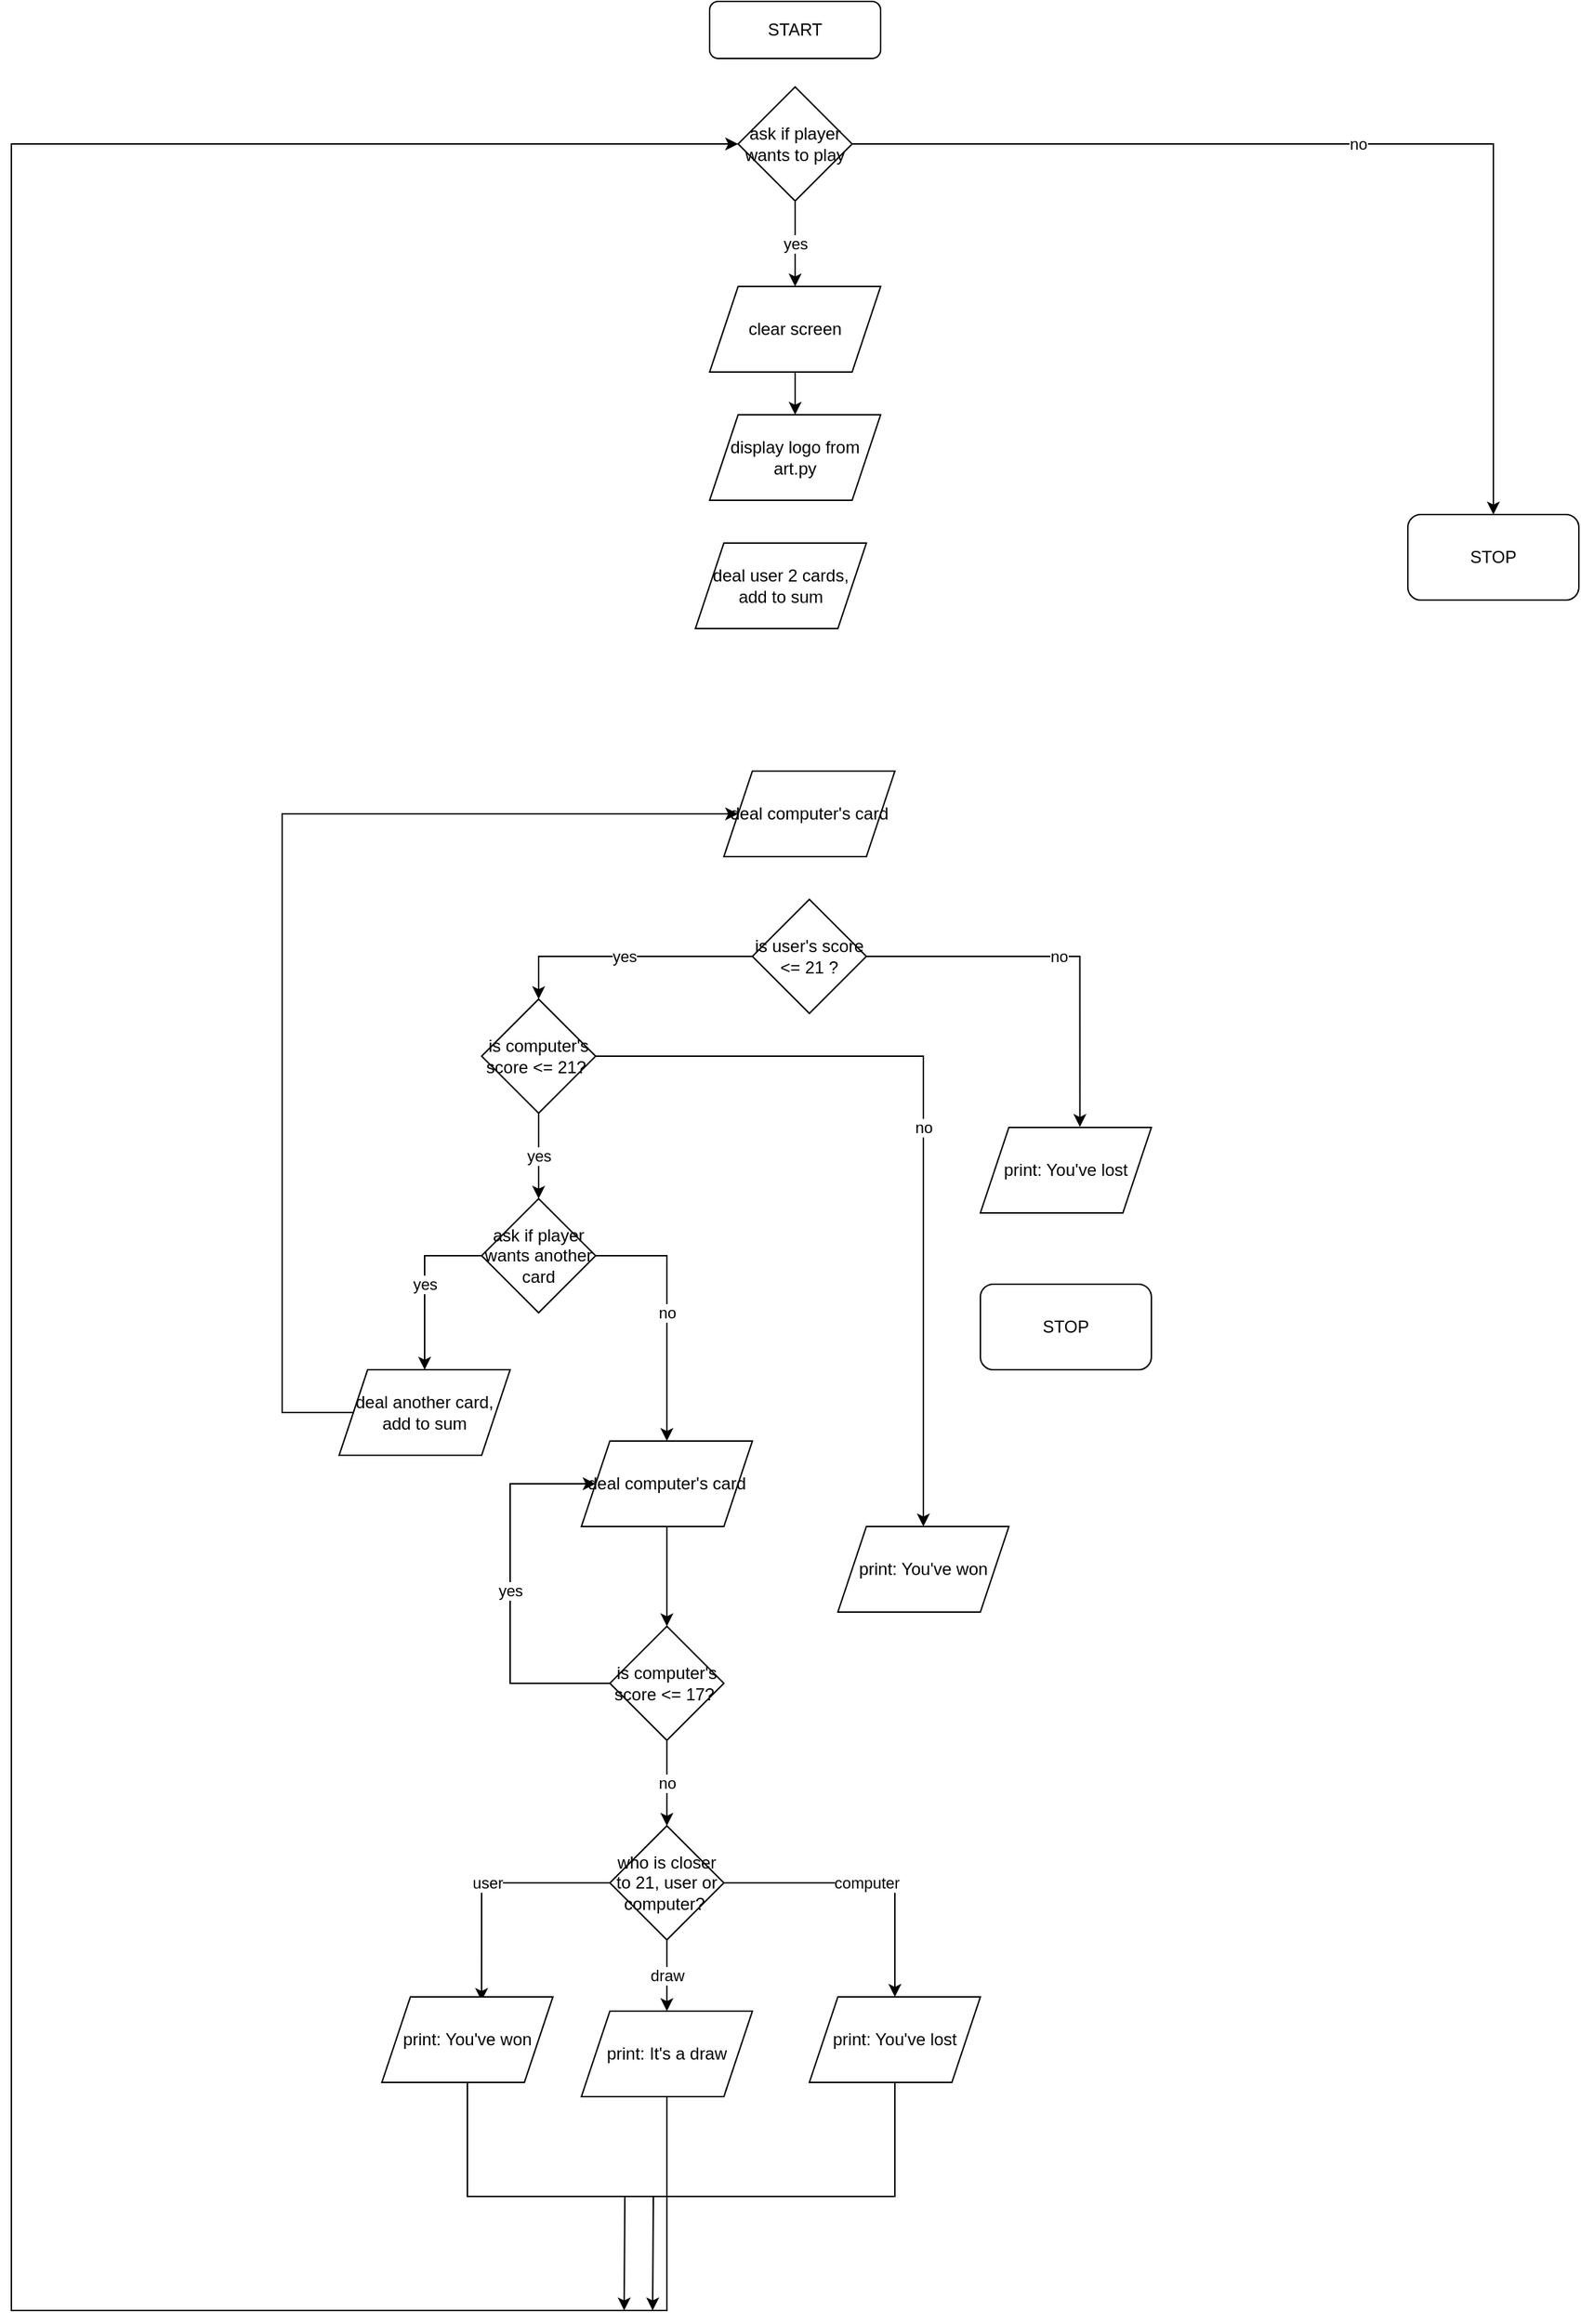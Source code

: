 <mxfile version="20.2.7" type="github">
  <diagram id="C5RBs43oDa-KdzZeNtuy" name="Page-1">
    <mxGraphModel dx="2211" dy="728" grid="1" gridSize="10" guides="1" tooltips="1" connect="1" arrows="1" fold="1" page="1" pageScale="1" pageWidth="827" pageHeight="1169" math="0" shadow="0">
      <root>
        <mxCell id="WIyWlLk6GJQsqaUBKTNV-0" />
        <mxCell id="WIyWlLk6GJQsqaUBKTNV-1" parent="WIyWlLk6GJQsqaUBKTNV-0" />
        <mxCell id="WIyWlLk6GJQsqaUBKTNV-3" value="START" style="rounded=1;whiteSpace=wrap;html=1;fontSize=12;glass=0;strokeWidth=1;shadow=0;" parent="WIyWlLk6GJQsqaUBKTNV-1" vertex="1">
          <mxGeometry x="160" y="20" width="120" height="40" as="geometry" />
        </mxCell>
        <mxCell id="Bh-nWVLwaKQK6NmqN_dG-0" value="display logo from art.py" style="shape=parallelogram;perimeter=parallelogramPerimeter;whiteSpace=wrap;html=1;fixedSize=1;" vertex="1" parent="WIyWlLk6GJQsqaUBKTNV-1">
          <mxGeometry x="160" y="310" width="120" height="60" as="geometry" />
        </mxCell>
        <mxCell id="Bh-nWVLwaKQK6NmqN_dG-5" value="no" style="edgeStyle=orthogonalEdgeStyle;rounded=0;orthogonalLoop=1;jettySize=auto;html=1;exitX=1;exitY=0.5;exitDx=0;exitDy=0;entryX=0.5;entryY=0;entryDx=0;entryDy=0;" edge="1" parent="WIyWlLk6GJQsqaUBKTNV-1" source="Bh-nWVLwaKQK6NmqN_dG-3" target="Bh-nWVLwaKQK6NmqN_dG-4">
          <mxGeometry relative="1" as="geometry" />
        </mxCell>
        <mxCell id="Bh-nWVLwaKQK6NmqN_dG-7" value="yes" style="edgeStyle=orthogonalEdgeStyle;rounded=0;orthogonalLoop=1;jettySize=auto;html=1;exitX=0.5;exitY=1;exitDx=0;exitDy=0;entryX=0.5;entryY=0;entryDx=0;entryDy=0;" edge="1" parent="WIyWlLk6GJQsqaUBKTNV-1" source="Bh-nWVLwaKQK6NmqN_dG-3" target="Bh-nWVLwaKQK6NmqN_dG-53">
          <mxGeometry relative="1" as="geometry">
            <mxPoint x="220" y="210" as="targetPoint" />
          </mxGeometry>
        </mxCell>
        <mxCell id="Bh-nWVLwaKQK6NmqN_dG-3" value="ask if player wants to play" style="rhombus;whiteSpace=wrap;html=1;" vertex="1" parent="WIyWlLk6GJQsqaUBKTNV-1">
          <mxGeometry x="180" y="80" width="80" height="80" as="geometry" />
        </mxCell>
        <mxCell id="Bh-nWVLwaKQK6NmqN_dG-4" value="STOP" style="rounded=1;whiteSpace=wrap;html=1;" vertex="1" parent="WIyWlLk6GJQsqaUBKTNV-1">
          <mxGeometry x="650" y="380" width="120" height="60" as="geometry" />
        </mxCell>
        <mxCell id="Bh-nWVLwaKQK6NmqN_dG-8" value="deal user 2 cards, add to sum" style="shape=parallelogram;perimeter=parallelogramPerimeter;whiteSpace=wrap;html=1;fixedSize=1;" vertex="1" parent="WIyWlLk6GJQsqaUBKTNV-1">
          <mxGeometry x="150" y="400" width="120" height="60" as="geometry" />
        </mxCell>
        <mxCell id="Bh-nWVLwaKQK6NmqN_dG-9" value="deal computer&#39;s card" style="shape=parallelogram;perimeter=parallelogramPerimeter;whiteSpace=wrap;html=1;fixedSize=1;" vertex="1" parent="WIyWlLk6GJQsqaUBKTNV-1">
          <mxGeometry x="170" y="560" width="120" height="60" as="geometry" />
        </mxCell>
        <mxCell id="Bh-nWVLwaKQK6NmqN_dG-19" value="yes" style="edgeStyle=orthogonalEdgeStyle;rounded=0;orthogonalLoop=1;jettySize=auto;html=1;exitX=0;exitY=0.5;exitDx=0;exitDy=0;entryX=0.5;entryY=0;entryDx=0;entryDy=0;" edge="1" parent="WIyWlLk6GJQsqaUBKTNV-1" source="Bh-nWVLwaKQK6NmqN_dG-10" target="Bh-nWVLwaKQK6NmqN_dG-11">
          <mxGeometry relative="1" as="geometry" />
        </mxCell>
        <mxCell id="Bh-nWVLwaKQK6NmqN_dG-38" value="no" style="edgeStyle=orthogonalEdgeStyle;rounded=0;orthogonalLoop=1;jettySize=auto;html=1;exitX=1;exitY=0.5;exitDx=0;exitDy=0;entryX=0.5;entryY=0;entryDx=0;entryDy=0;" edge="1" parent="WIyWlLk6GJQsqaUBKTNV-1" source="Bh-nWVLwaKQK6NmqN_dG-10" target="Bh-nWVLwaKQK6NmqN_dG-37">
          <mxGeometry relative="1" as="geometry" />
        </mxCell>
        <mxCell id="Bh-nWVLwaKQK6NmqN_dG-10" value="ask if player wants another card" style="rhombus;whiteSpace=wrap;html=1;" vertex="1" parent="WIyWlLk6GJQsqaUBKTNV-1">
          <mxGeometry y="860" width="80" height="80" as="geometry" />
        </mxCell>
        <mxCell id="Bh-nWVLwaKQK6NmqN_dG-32" style="edgeStyle=orthogonalEdgeStyle;rounded=0;orthogonalLoop=1;jettySize=auto;html=1;exitX=0;exitY=0.5;exitDx=0;exitDy=0;entryX=0;entryY=0.5;entryDx=0;entryDy=0;" edge="1" parent="WIyWlLk6GJQsqaUBKTNV-1" source="Bh-nWVLwaKQK6NmqN_dG-11" target="Bh-nWVLwaKQK6NmqN_dG-9">
          <mxGeometry relative="1" as="geometry">
            <mxPoint x="-130" y="580" as="targetPoint" />
            <Array as="points">
              <mxPoint x="-140" y="1010" />
              <mxPoint x="-140" y="590" />
            </Array>
          </mxGeometry>
        </mxCell>
        <mxCell id="Bh-nWVLwaKQK6NmqN_dG-11" value="deal another card, add to sum" style="shape=parallelogram;perimeter=parallelogramPerimeter;whiteSpace=wrap;html=1;fixedSize=1;" vertex="1" parent="WIyWlLk6GJQsqaUBKTNV-1">
          <mxGeometry x="-100" y="980" width="120" height="60" as="geometry" />
        </mxCell>
        <mxCell id="Bh-nWVLwaKQK6NmqN_dG-15" value="yes" style="edgeStyle=orthogonalEdgeStyle;rounded=0;orthogonalLoop=1;jettySize=auto;html=1;exitX=0;exitY=0.5;exitDx=0;exitDy=0;entryX=0.5;entryY=0;entryDx=0;entryDy=0;" edge="1" parent="WIyWlLk6GJQsqaUBKTNV-1" source="Bh-nWVLwaKQK6NmqN_dG-14" target="Bh-nWVLwaKQK6NmqN_dG-26">
          <mxGeometry relative="1" as="geometry" />
        </mxCell>
        <mxCell id="Bh-nWVLwaKQK6NmqN_dG-18" value="no" style="edgeStyle=orthogonalEdgeStyle;rounded=0;orthogonalLoop=1;jettySize=auto;html=1;exitX=1;exitY=0.5;exitDx=0;exitDy=0;entryX=0.582;entryY=-0.006;entryDx=0;entryDy=0;entryPerimeter=0;exitPerimeter=0;" edge="1" parent="WIyWlLk6GJQsqaUBKTNV-1" source="Bh-nWVLwaKQK6NmqN_dG-14" target="Bh-nWVLwaKQK6NmqN_dG-17">
          <mxGeometry relative="1" as="geometry">
            <Array as="points">
              <mxPoint x="420" y="690" />
            </Array>
          </mxGeometry>
        </mxCell>
        <mxCell id="Bh-nWVLwaKQK6NmqN_dG-14" value="is user&#39;s score &amp;lt;= 21 ?" style="rhombus;whiteSpace=wrap;html=1;" vertex="1" parent="WIyWlLk6GJQsqaUBKTNV-1">
          <mxGeometry x="190" y="650" width="80" height="80" as="geometry" />
        </mxCell>
        <mxCell id="Bh-nWVLwaKQK6NmqN_dG-16" value="STOP" style="rounded=1;whiteSpace=wrap;html=1;" vertex="1" parent="WIyWlLk6GJQsqaUBKTNV-1">
          <mxGeometry x="350" y="920" width="120" height="60" as="geometry" />
        </mxCell>
        <mxCell id="Bh-nWVLwaKQK6NmqN_dG-17" value="print: You&#39;ve lost" style="shape=parallelogram;perimeter=parallelogramPerimeter;whiteSpace=wrap;html=1;fixedSize=1;" vertex="1" parent="WIyWlLk6GJQsqaUBKTNV-1">
          <mxGeometry x="350" y="810" width="120" height="60" as="geometry" />
        </mxCell>
        <mxCell id="Bh-nWVLwaKQK6NmqN_dG-27" value="yes" style="edgeStyle=orthogonalEdgeStyle;rounded=0;orthogonalLoop=1;jettySize=auto;html=1;exitX=0.5;exitY=1;exitDx=0;exitDy=0;entryX=0.5;entryY=0;entryDx=0;entryDy=0;" edge="1" parent="WIyWlLk6GJQsqaUBKTNV-1" source="Bh-nWVLwaKQK6NmqN_dG-26" target="Bh-nWVLwaKQK6NmqN_dG-10">
          <mxGeometry relative="1" as="geometry" />
        </mxCell>
        <mxCell id="Bh-nWVLwaKQK6NmqN_dG-29" value="no" style="edgeStyle=orthogonalEdgeStyle;rounded=0;orthogonalLoop=1;jettySize=auto;html=1;exitX=1;exitY=0.5;exitDx=0;exitDy=0;" edge="1" parent="WIyWlLk6GJQsqaUBKTNV-1" source="Bh-nWVLwaKQK6NmqN_dG-26" target="Bh-nWVLwaKQK6NmqN_dG-28">
          <mxGeometry relative="1" as="geometry" />
        </mxCell>
        <mxCell id="Bh-nWVLwaKQK6NmqN_dG-26" value="is computer&#39;s score &amp;lt;= 21?&amp;nbsp;" style="rhombus;whiteSpace=wrap;html=1;" vertex="1" parent="WIyWlLk6GJQsqaUBKTNV-1">
          <mxGeometry y="720" width="80" height="80" as="geometry" />
        </mxCell>
        <mxCell id="Bh-nWVLwaKQK6NmqN_dG-28" value="print: You&#39;ve won" style="shape=parallelogram;perimeter=parallelogramPerimeter;whiteSpace=wrap;html=1;fixedSize=1;" vertex="1" parent="WIyWlLk6GJQsqaUBKTNV-1">
          <mxGeometry x="250" y="1090" width="120" height="60" as="geometry" />
        </mxCell>
        <mxCell id="Bh-nWVLwaKQK6NmqN_dG-41" style="edgeStyle=orthogonalEdgeStyle;rounded=0;orthogonalLoop=1;jettySize=auto;html=1;exitX=0.5;exitY=1;exitDx=0;exitDy=0;entryX=0.5;entryY=0;entryDx=0;entryDy=0;" edge="1" parent="WIyWlLk6GJQsqaUBKTNV-1" source="Bh-nWVLwaKQK6NmqN_dG-37" target="Bh-nWVLwaKQK6NmqN_dG-39">
          <mxGeometry relative="1" as="geometry" />
        </mxCell>
        <mxCell id="Bh-nWVLwaKQK6NmqN_dG-37" value="deal computer&#39;s card" style="shape=parallelogram;perimeter=parallelogramPerimeter;whiteSpace=wrap;html=1;fixedSize=1;" vertex="1" parent="WIyWlLk6GJQsqaUBKTNV-1">
          <mxGeometry x="70" y="1030" width="120" height="60" as="geometry" />
        </mxCell>
        <mxCell id="Bh-nWVLwaKQK6NmqN_dG-42" value="yes" style="edgeStyle=orthogonalEdgeStyle;rounded=0;orthogonalLoop=1;jettySize=auto;html=1;exitX=0;exitY=0.5;exitDx=0;exitDy=0;entryX=0;entryY=0.5;entryDx=0;entryDy=0;" edge="1" parent="WIyWlLk6GJQsqaUBKTNV-1" source="Bh-nWVLwaKQK6NmqN_dG-39" target="Bh-nWVLwaKQK6NmqN_dG-37">
          <mxGeometry relative="1" as="geometry">
            <Array as="points">
              <mxPoint x="20" y="1200" />
              <mxPoint x="20" y="1060" />
            </Array>
          </mxGeometry>
        </mxCell>
        <mxCell id="Bh-nWVLwaKQK6NmqN_dG-45" value="no" style="edgeStyle=orthogonalEdgeStyle;rounded=0;orthogonalLoop=1;jettySize=auto;html=1;exitX=0.5;exitY=1;exitDx=0;exitDy=0;entryX=0.5;entryY=0;entryDx=0;entryDy=0;" edge="1" parent="WIyWlLk6GJQsqaUBKTNV-1" source="Bh-nWVLwaKQK6NmqN_dG-39" target="Bh-nWVLwaKQK6NmqN_dG-46">
          <mxGeometry relative="1" as="geometry">
            <mxPoint x="130" y="1330" as="targetPoint" />
          </mxGeometry>
        </mxCell>
        <mxCell id="Bh-nWVLwaKQK6NmqN_dG-39" value="is computer&#39;s score &amp;lt;= 17?&amp;nbsp;" style="rhombus;whiteSpace=wrap;html=1;" vertex="1" parent="WIyWlLk6GJQsqaUBKTNV-1">
          <mxGeometry x="90" y="1160" width="80" height="80" as="geometry" />
        </mxCell>
        <mxCell id="Bh-nWVLwaKQK6NmqN_dG-50" value="user" style="edgeStyle=orthogonalEdgeStyle;rounded=0;orthogonalLoop=1;jettySize=auto;html=1;exitX=0;exitY=0.5;exitDx=0;exitDy=0;entryX=0.583;entryY=0.047;entryDx=0;entryDy=0;entryPerimeter=0;" edge="1" parent="WIyWlLk6GJQsqaUBKTNV-1" source="Bh-nWVLwaKQK6NmqN_dG-46" target="Bh-nWVLwaKQK6NmqN_dG-47">
          <mxGeometry relative="1" as="geometry" />
        </mxCell>
        <mxCell id="Bh-nWVLwaKQK6NmqN_dG-51" value="draw" style="edgeStyle=orthogonalEdgeStyle;rounded=0;orthogonalLoop=1;jettySize=auto;html=1;exitX=0.5;exitY=1;exitDx=0;exitDy=0;entryX=0.5;entryY=0;entryDx=0;entryDy=0;" edge="1" parent="WIyWlLk6GJQsqaUBKTNV-1" source="Bh-nWVLwaKQK6NmqN_dG-46" target="Bh-nWVLwaKQK6NmqN_dG-49">
          <mxGeometry relative="1" as="geometry" />
        </mxCell>
        <mxCell id="Bh-nWVLwaKQK6NmqN_dG-52" value="computer" style="edgeStyle=orthogonalEdgeStyle;rounded=0;orthogonalLoop=1;jettySize=auto;html=1;exitX=1;exitY=0.5;exitDx=0;exitDy=0;entryX=0.5;entryY=0;entryDx=0;entryDy=0;" edge="1" parent="WIyWlLk6GJQsqaUBKTNV-1" source="Bh-nWVLwaKQK6NmqN_dG-46" target="Bh-nWVLwaKQK6NmqN_dG-48">
          <mxGeometry relative="1" as="geometry" />
        </mxCell>
        <mxCell id="Bh-nWVLwaKQK6NmqN_dG-46" value="who is closer to 21, user or computer?&amp;nbsp;" style="rhombus;whiteSpace=wrap;html=1;" vertex="1" parent="WIyWlLk6GJQsqaUBKTNV-1">
          <mxGeometry x="90" y="1300" width="80" height="80" as="geometry" />
        </mxCell>
        <mxCell id="Bh-nWVLwaKQK6NmqN_dG-58" style="edgeStyle=orthogonalEdgeStyle;rounded=0;orthogonalLoop=1;jettySize=auto;html=1;exitX=0.5;exitY=1;exitDx=0;exitDy=0;" edge="1" parent="WIyWlLk6GJQsqaUBKTNV-1" source="Bh-nWVLwaKQK6NmqN_dG-47">
          <mxGeometry relative="1" as="geometry">
            <mxPoint x="120" y="1640" as="targetPoint" />
          </mxGeometry>
        </mxCell>
        <mxCell id="Bh-nWVLwaKQK6NmqN_dG-47" value="print: You&#39;ve won" style="shape=parallelogram;perimeter=parallelogramPerimeter;whiteSpace=wrap;html=1;fixedSize=1;" vertex="1" parent="WIyWlLk6GJQsqaUBKTNV-1">
          <mxGeometry x="-70" y="1420" width="120" height="60" as="geometry" />
        </mxCell>
        <mxCell id="Bh-nWVLwaKQK6NmqN_dG-59" style="edgeStyle=orthogonalEdgeStyle;rounded=0;orthogonalLoop=1;jettySize=auto;html=1;exitX=0.5;exitY=1;exitDx=0;exitDy=0;" edge="1" parent="WIyWlLk6GJQsqaUBKTNV-1" source="Bh-nWVLwaKQK6NmqN_dG-48">
          <mxGeometry relative="1" as="geometry">
            <mxPoint x="100" y="1640" as="targetPoint" />
          </mxGeometry>
        </mxCell>
        <mxCell id="Bh-nWVLwaKQK6NmqN_dG-48" value="print: You&#39;ve lost" style="shape=parallelogram;perimeter=parallelogramPerimeter;whiteSpace=wrap;html=1;fixedSize=1;" vertex="1" parent="WIyWlLk6GJQsqaUBKTNV-1">
          <mxGeometry x="230" y="1420" width="120" height="60" as="geometry" />
        </mxCell>
        <mxCell id="Bh-nWVLwaKQK6NmqN_dG-56" style="edgeStyle=orthogonalEdgeStyle;rounded=0;orthogonalLoop=1;jettySize=auto;html=1;exitX=0.5;exitY=1;exitDx=0;exitDy=0;entryX=0;entryY=0.5;entryDx=0;entryDy=0;" edge="1" parent="WIyWlLk6GJQsqaUBKTNV-1" source="Bh-nWVLwaKQK6NmqN_dG-49" target="Bh-nWVLwaKQK6NmqN_dG-3">
          <mxGeometry relative="1" as="geometry">
            <mxPoint x="-290" y="1310" as="targetPoint" />
            <Array as="points">
              <mxPoint x="130" y="1640" />
              <mxPoint x="-330" y="1640" />
              <mxPoint x="-330" y="120" />
            </Array>
          </mxGeometry>
        </mxCell>
        <mxCell id="Bh-nWVLwaKQK6NmqN_dG-49" value="print: It&#39;s a draw" style="shape=parallelogram;perimeter=parallelogramPerimeter;whiteSpace=wrap;html=1;fixedSize=1;" vertex="1" parent="WIyWlLk6GJQsqaUBKTNV-1">
          <mxGeometry x="70" y="1430" width="120" height="60" as="geometry" />
        </mxCell>
        <mxCell id="Bh-nWVLwaKQK6NmqN_dG-54" style="edgeStyle=orthogonalEdgeStyle;rounded=0;orthogonalLoop=1;jettySize=auto;html=1;exitX=0.5;exitY=1;exitDx=0;exitDy=0;entryX=0.5;entryY=0;entryDx=0;entryDy=0;" edge="1" parent="WIyWlLk6GJQsqaUBKTNV-1" source="Bh-nWVLwaKQK6NmqN_dG-53" target="Bh-nWVLwaKQK6NmqN_dG-0">
          <mxGeometry relative="1" as="geometry" />
        </mxCell>
        <mxCell id="Bh-nWVLwaKQK6NmqN_dG-53" value="clear screen" style="shape=parallelogram;perimeter=parallelogramPerimeter;whiteSpace=wrap;html=1;fixedSize=1;" vertex="1" parent="WIyWlLk6GJQsqaUBKTNV-1">
          <mxGeometry x="160" y="220" width="120" height="60" as="geometry" />
        </mxCell>
      </root>
    </mxGraphModel>
  </diagram>
</mxfile>
